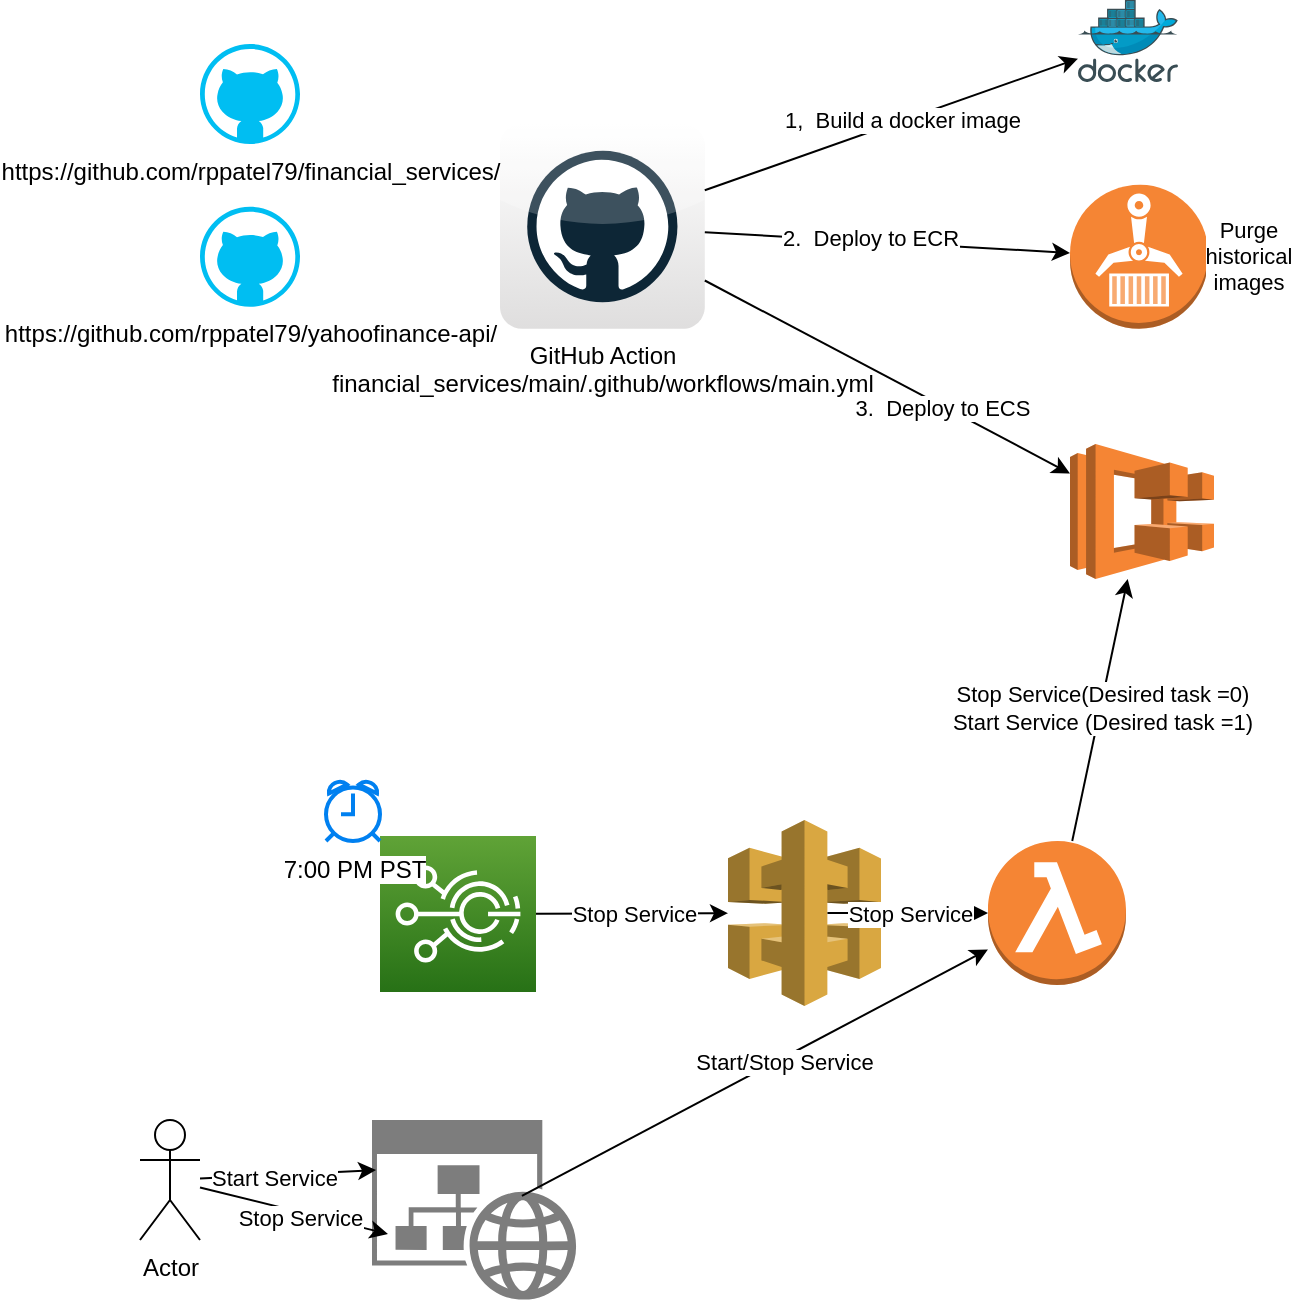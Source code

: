 <mxfile version="21.6.9" type="device">
  <diagram name="Page-1" id="h2J9EFm_6XxeQfi8i16s">
    <mxGraphModel dx="1114" dy="987" grid="1" gridSize="10" guides="1" tooltips="1" connect="1" arrows="1" fold="1" page="1" pageScale="1" pageWidth="850" pageHeight="1100" math="0" shadow="0">
      <root>
        <mxCell id="0" />
        <mxCell id="1" parent="0" />
        <mxCell id="gsDbtouyAnaaJxOAzvaL-1" value="" style="outlineConnect=0;dashed=0;verticalLabelPosition=bottom;verticalAlign=top;align=center;html=1;shape=mxgraph.aws3.ecs;fillColor=#F58534;gradientColor=none;" vertex="1" parent="1">
          <mxGeometry x="585" y="342" width="72" height="67.5" as="geometry" />
        </mxCell>
        <mxCell id="gsDbtouyAnaaJxOAzvaL-2" value="" style="outlineConnect=0;dashed=0;verticalLabelPosition=bottom;verticalAlign=top;align=center;html=1;shape=mxgraph.aws3.ecr;fillColor=#F58534;gradientColor=none;" vertex="1" parent="1">
          <mxGeometry x="585" y="212.4" width="69" height="72" as="geometry" />
        </mxCell>
        <mxCell id="gsDbtouyAnaaJxOAzvaL-3" value="GitHub Action&lt;br&gt;financial_services/main/.github/workflows/main.yml" style="dashed=0;outlineConnect=0;html=1;align=center;labelPosition=center;verticalLabelPosition=bottom;verticalAlign=top;shape=mxgraph.webicons.github;gradientColor=#DFDEDE" vertex="1" parent="1">
          <mxGeometry x="300" y="182" width="102.4" height="102.4" as="geometry" />
        </mxCell>
        <mxCell id="gsDbtouyAnaaJxOAzvaL-4" value="" style="image;sketch=0;aspect=fixed;html=1;points=[];align=center;fontSize=12;image=img/lib/mscae/Docker.svg;" vertex="1" parent="1">
          <mxGeometry x="589" y="120.0" width="50" height="41" as="geometry" />
        </mxCell>
        <mxCell id="gsDbtouyAnaaJxOAzvaL-5" value="" style="outlineConnect=0;dashed=0;verticalLabelPosition=bottom;verticalAlign=top;align=center;html=1;shape=mxgraph.aws3.lambda_function;fillColor=#F58534;gradientColor=none;" vertex="1" parent="1">
          <mxGeometry x="544" y="540.5" width="69" height="72" as="geometry" />
        </mxCell>
        <mxCell id="gsDbtouyAnaaJxOAzvaL-6" value="" style="sketch=0;points=[[0,0,0],[0.25,0,0],[0.5,0,0],[0.75,0,0],[1,0,0],[0,1,0],[0.25,1,0],[0.5,1,0],[0.75,1,0],[1,1,0],[0,0.25,0],[0,0.5,0],[0,0.75,0],[1,0.25,0],[1,0.5,0],[1,0.75,0]];outlineConnect=0;fontColor=#232F3E;gradientColor=#60A337;gradientDirection=north;fillColor=#277116;strokeColor=#ffffff;dashed=0;verticalLabelPosition=bottom;verticalAlign=top;align=center;html=1;fontSize=12;fontStyle=0;aspect=fixed;shape=mxgraph.aws4.resourceIcon;resIcon=mxgraph.aws4.iot_events;" vertex="1" parent="1">
          <mxGeometry x="240" y="538" width="78" height="78" as="geometry" />
        </mxCell>
        <mxCell id="gsDbtouyAnaaJxOAzvaL-7" value="https://github.com/rppatel79/financial_services/" style="verticalLabelPosition=bottom;html=1;verticalAlign=top;align=center;strokeColor=none;fillColor=#00BEF2;shape=mxgraph.azure.github_code;pointerEvents=1;" vertex="1" parent="1">
          <mxGeometry x="150" y="142" width="50" height="50" as="geometry" />
        </mxCell>
        <mxCell id="gsDbtouyAnaaJxOAzvaL-8" value="https://github.com/rppatel79/yahoofinance-api/" style="verticalLabelPosition=bottom;html=1;verticalAlign=top;align=center;strokeColor=none;fillColor=#00BEF2;shape=mxgraph.azure.github_code;pointerEvents=1;" vertex="1" parent="1">
          <mxGeometry x="150" y="223.4" width="50" height="50" as="geometry" />
        </mxCell>
        <mxCell id="gsDbtouyAnaaJxOAzvaL-10" value="" style="endArrow=classic;html=1;rounded=0;" edge="1" parent="1" source="gsDbtouyAnaaJxOAzvaL-3" target="gsDbtouyAnaaJxOAzvaL-4">
          <mxGeometry width="50" height="50" relative="1" as="geometry">
            <mxPoint x="300" y="472" as="sourcePoint" />
            <mxPoint x="350" y="422" as="targetPoint" />
          </mxGeometry>
        </mxCell>
        <mxCell id="gsDbtouyAnaaJxOAzvaL-13" value="1,&amp;nbsp; Build a docker image" style="edgeLabel;html=1;align=center;verticalAlign=middle;resizable=0;points=[];" vertex="1" connectable="0" parent="gsDbtouyAnaaJxOAzvaL-10">
          <mxGeometry x="0.061" y="1" relative="1" as="geometry">
            <mxPoint as="offset" />
          </mxGeometry>
        </mxCell>
        <mxCell id="gsDbtouyAnaaJxOAzvaL-11" value="" style="endArrow=classic;html=1;rounded=0;" edge="1" parent="1" source="gsDbtouyAnaaJxOAzvaL-3" target="gsDbtouyAnaaJxOAzvaL-2">
          <mxGeometry width="50" height="50" relative="1" as="geometry">
            <mxPoint x="610" y="482" as="sourcePoint" />
            <mxPoint x="660" y="432" as="targetPoint" />
          </mxGeometry>
        </mxCell>
        <mxCell id="gsDbtouyAnaaJxOAzvaL-14" value="2.&amp;nbsp; Deploy to ECR" style="edgeLabel;html=1;align=center;verticalAlign=middle;resizable=0;points=[];" vertex="1" connectable="0" parent="gsDbtouyAnaaJxOAzvaL-11">
          <mxGeometry x="-0.096" y="2" relative="1" as="geometry">
            <mxPoint as="offset" />
          </mxGeometry>
        </mxCell>
        <mxCell id="gsDbtouyAnaaJxOAzvaL-12" value="" style="endArrow=classic;html=1;rounded=0;" edge="1" parent="1" source="gsDbtouyAnaaJxOAzvaL-3" target="gsDbtouyAnaaJxOAzvaL-1">
          <mxGeometry width="50" height="50" relative="1" as="geometry">
            <mxPoint x="412" y="246" as="sourcePoint" />
            <mxPoint x="595" y="256" as="targetPoint" />
          </mxGeometry>
        </mxCell>
        <mxCell id="gsDbtouyAnaaJxOAzvaL-15" value="3.&amp;nbsp; Deploy to ECS" style="edgeLabel;html=1;align=center;verticalAlign=middle;resizable=0;points=[];" vertex="1" connectable="0" parent="gsDbtouyAnaaJxOAzvaL-12">
          <mxGeometry x="0.312" relative="1" as="geometry">
            <mxPoint x="-1" as="offset" />
          </mxGeometry>
        </mxCell>
        <mxCell id="gsDbtouyAnaaJxOAzvaL-16" value="" style="outlineConnect=0;dashed=0;verticalLabelPosition=bottom;verticalAlign=top;align=center;html=1;shape=mxgraph.aws3.api_gateway;fillColor=#D9A741;gradientColor=none;" vertex="1" parent="1">
          <mxGeometry x="414" y="530" width="76.5" height="93" as="geometry" />
        </mxCell>
        <mxCell id="gsDbtouyAnaaJxOAzvaL-17" value="7:00 PM PST" style="html=1;verticalLabelPosition=bottom;align=center;labelBackgroundColor=#ffffff;verticalAlign=top;strokeWidth=2;strokeColor=#0080F0;shadow=0;dashed=0;shape=mxgraph.ios7.icons.alarm_clock;" vertex="1" parent="1">
          <mxGeometry x="213" y="510.5" width="27" height="30" as="geometry" />
        </mxCell>
        <mxCell id="gsDbtouyAnaaJxOAzvaL-18" value="" style="sketch=0;aspect=fixed;pointerEvents=1;shadow=0;dashed=0;html=1;strokeColor=none;labelPosition=center;verticalLabelPosition=bottom;verticalAlign=top;align=center;shape=mxgraph.mscae.enterprise.website_generic;fillColor=#7D7D7D;" vertex="1" parent="1">
          <mxGeometry x="236" y="680" width="102.27" height="90" as="geometry" />
        </mxCell>
        <mxCell id="gsDbtouyAnaaJxOAzvaL-19" value="Actor" style="shape=umlActor;verticalLabelPosition=bottom;verticalAlign=top;html=1;outlineConnect=0;" vertex="1" parent="1">
          <mxGeometry x="120" y="680" width="30" height="60" as="geometry" />
        </mxCell>
        <mxCell id="gsDbtouyAnaaJxOAzvaL-20" value="" style="endArrow=classic;html=1;rounded=0;" edge="1" parent="1" source="gsDbtouyAnaaJxOAzvaL-6" target="gsDbtouyAnaaJxOAzvaL-16">
          <mxGeometry width="50" height="50" relative="1" as="geometry">
            <mxPoint x="340" y="460" as="sourcePoint" />
            <mxPoint x="390" y="410" as="targetPoint" />
          </mxGeometry>
        </mxCell>
        <mxCell id="gsDbtouyAnaaJxOAzvaL-21" value="Stop Service" style="edgeLabel;html=1;align=center;verticalAlign=middle;resizable=0;points=[];" vertex="1" connectable="0" parent="gsDbtouyAnaaJxOAzvaL-20">
          <mxGeometry x="0.021" relative="1" as="geometry">
            <mxPoint as="offset" />
          </mxGeometry>
        </mxCell>
        <mxCell id="gsDbtouyAnaaJxOAzvaL-22" value="" style="endArrow=classic;html=1;rounded=0;exitX=0.65;exitY=0.5;exitDx=0;exitDy=0;exitPerimeter=0;" edge="1" parent="1" source="gsDbtouyAnaaJxOAzvaL-16" target="gsDbtouyAnaaJxOAzvaL-5">
          <mxGeometry width="50" height="50" relative="1" as="geometry">
            <mxPoint x="328" y="587" as="sourcePoint" />
            <mxPoint x="424" y="587" as="targetPoint" />
          </mxGeometry>
        </mxCell>
        <mxCell id="gsDbtouyAnaaJxOAzvaL-23" value="Stop Service" style="edgeLabel;html=1;align=center;verticalAlign=middle;resizable=0;points=[];" vertex="1" connectable="0" parent="gsDbtouyAnaaJxOAzvaL-22">
          <mxGeometry x="0.021" relative="1" as="geometry">
            <mxPoint as="offset" />
          </mxGeometry>
        </mxCell>
        <mxCell id="gsDbtouyAnaaJxOAzvaL-24" value="" style="endArrow=classic;html=1;rounded=0;" edge="1" parent="1" source="gsDbtouyAnaaJxOAzvaL-5" target="gsDbtouyAnaaJxOAzvaL-1">
          <mxGeometry width="50" height="50" relative="1" as="geometry">
            <mxPoint x="474" y="587" as="sourcePoint" />
            <mxPoint x="554" y="587" as="targetPoint" />
          </mxGeometry>
        </mxCell>
        <mxCell id="gsDbtouyAnaaJxOAzvaL-25" value="Stop Service(Desired task =0)&lt;br&gt;Start Service (Desired task =1)" style="edgeLabel;html=1;align=center;verticalAlign=middle;resizable=0;points=[];" vertex="1" connectable="0" parent="gsDbtouyAnaaJxOAzvaL-24">
          <mxGeometry x="0.021" relative="1" as="geometry">
            <mxPoint as="offset" />
          </mxGeometry>
        </mxCell>
        <mxCell id="gsDbtouyAnaaJxOAzvaL-26" value="" style="endArrow=classic;html=1;rounded=0;exitX=0.733;exitY=0.422;exitDx=0;exitDy=0;exitPerimeter=0;" edge="1" parent="1" source="gsDbtouyAnaaJxOAzvaL-18" target="gsDbtouyAnaaJxOAzvaL-5">
          <mxGeometry width="50" height="50" relative="1" as="geometry">
            <mxPoint x="590" y="780" as="sourcePoint" />
            <mxPoint x="640" y="730" as="targetPoint" />
          </mxGeometry>
        </mxCell>
        <mxCell id="gsDbtouyAnaaJxOAzvaL-27" value="Start/Stop Service" style="edgeLabel;html=1;align=center;verticalAlign=middle;resizable=0;points=[];" vertex="1" connectable="0" parent="gsDbtouyAnaaJxOAzvaL-26">
          <mxGeometry x="0.116" y="-2" relative="1" as="geometry">
            <mxPoint as="offset" />
          </mxGeometry>
        </mxCell>
        <mxCell id="gsDbtouyAnaaJxOAzvaL-28" value="" style="endArrow=classic;html=1;rounded=0;entryX=0.02;entryY=0.278;entryDx=0;entryDy=0;entryPerimeter=0;" edge="1" parent="1" source="gsDbtouyAnaaJxOAzvaL-19" target="gsDbtouyAnaaJxOAzvaL-18">
          <mxGeometry width="50" height="50" relative="1" as="geometry">
            <mxPoint x="40" y="720" as="sourcePoint" />
            <mxPoint x="90" y="670" as="targetPoint" />
          </mxGeometry>
        </mxCell>
        <mxCell id="gsDbtouyAnaaJxOAzvaL-30" value="Start Service" style="edgeLabel;html=1;align=center;verticalAlign=middle;resizable=0;points=[];" vertex="1" connectable="0" parent="gsDbtouyAnaaJxOAzvaL-28">
          <mxGeometry x="-0.16" y="-1" relative="1" as="geometry">
            <mxPoint as="offset" />
          </mxGeometry>
        </mxCell>
        <mxCell id="gsDbtouyAnaaJxOAzvaL-29" value="" style="endArrow=classic;html=1;rounded=0;entryX=0.078;entryY=0.633;entryDx=0;entryDy=0;entryPerimeter=0;" edge="1" parent="1" source="gsDbtouyAnaaJxOAzvaL-19" target="gsDbtouyAnaaJxOAzvaL-18">
          <mxGeometry width="50" height="50" relative="1" as="geometry">
            <mxPoint x="160" y="719" as="sourcePoint" />
            <mxPoint x="248" y="715" as="targetPoint" />
          </mxGeometry>
        </mxCell>
        <mxCell id="gsDbtouyAnaaJxOAzvaL-31" value="Stop Service" style="edgeLabel;html=1;align=center;verticalAlign=middle;resizable=0;points=[];" vertex="1" connectable="0" parent="gsDbtouyAnaaJxOAzvaL-29">
          <mxGeometry x="0.059" y="-3" relative="1" as="geometry">
            <mxPoint as="offset" />
          </mxGeometry>
        </mxCell>
        <mxCell id="gsDbtouyAnaaJxOAzvaL-32" value="" style="endArrow=classic;html=1;rounded=0;elbow=horizontal;" edge="1" parent="1" source="gsDbtouyAnaaJxOAzvaL-2" target="gsDbtouyAnaaJxOAzvaL-2">
          <mxGeometry width="50" height="50" relative="1" as="geometry">
            <mxPoint x="760" y="260" as="sourcePoint" />
            <mxPoint x="770" y="390" as="targetPoint" />
          </mxGeometry>
        </mxCell>
        <mxCell id="gsDbtouyAnaaJxOAzvaL-33" value="Purge&lt;br&gt;historical&lt;br&gt;images" style="edgeLabel;html=1;align=center;verticalAlign=middle;resizable=0;points=[];" vertex="1" connectable="0" parent="gsDbtouyAnaaJxOAzvaL-32">
          <mxGeometry x="-0.004" relative="1" as="geometry">
            <mxPoint as="offset" />
          </mxGeometry>
        </mxCell>
      </root>
    </mxGraphModel>
  </diagram>
</mxfile>

